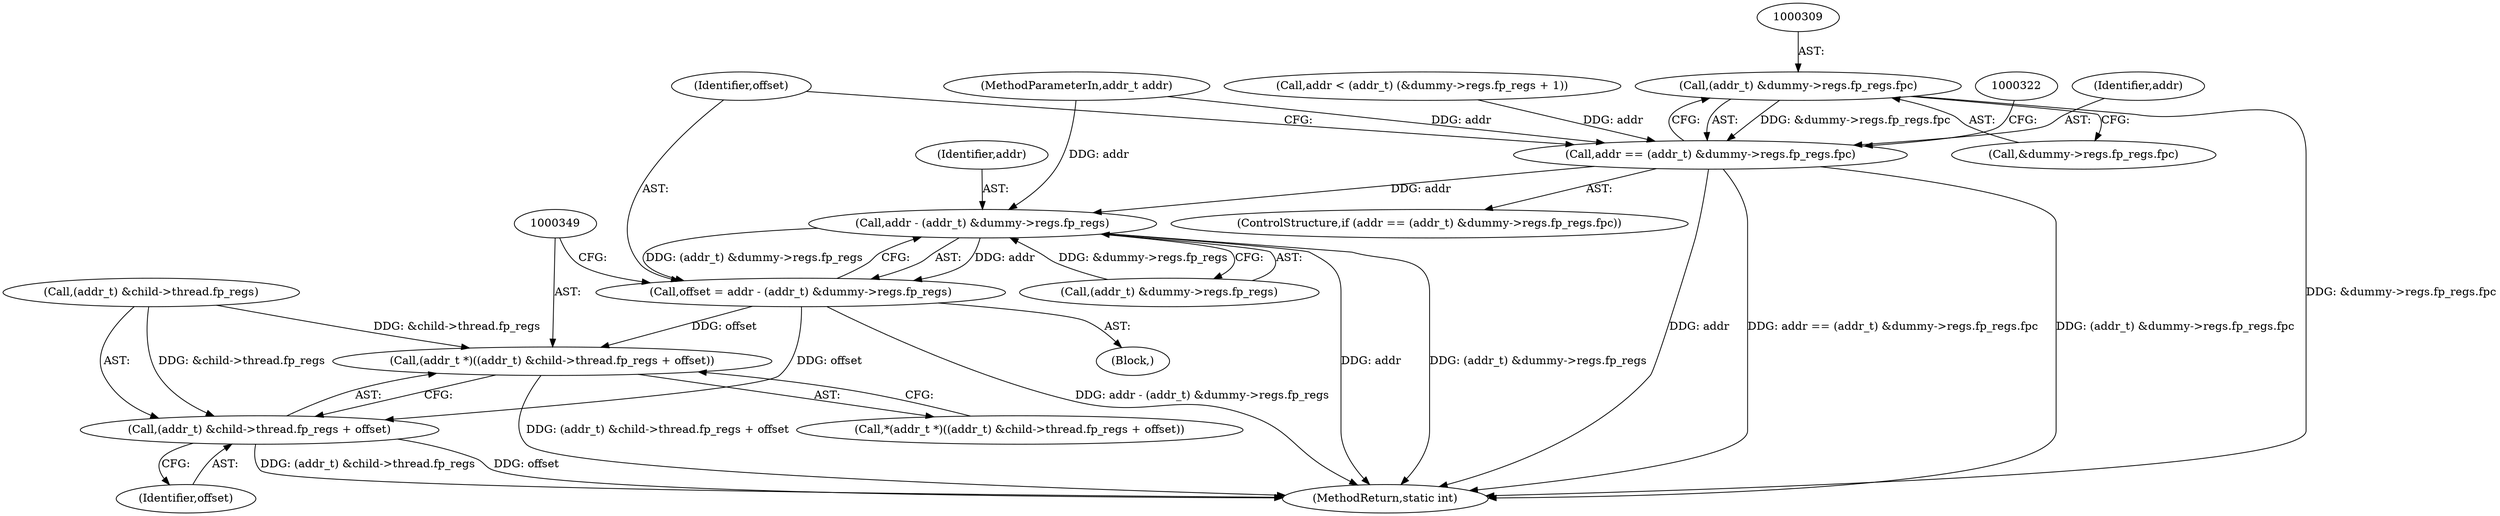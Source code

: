digraph "0_linux_dab6cf55f81a6e16b8147aed9a843e1691dcd318@pointer" {
"1000308" [label="(Call,(addr_t) &dummy->regs.fp_regs.fpc)"];
"1000306" [label="(Call,addr == (addr_t) &dummy->regs.fp_regs.fpc)"];
"1000336" [label="(Call,addr - (addr_t) &dummy->regs.fp_regs)"];
"1000334" [label="(Call,offset = addr - (addr_t) &dummy->regs.fp_regs)"];
"1000348" [label="(Call,(addr_t *)((addr_t) &child->thread.fp_regs + offset))"];
"1000350" [label="(Call,(addr_t) &child->thread.fp_regs + offset)"];
"1000292" [label="(Call,addr < (addr_t) (&dummy->regs.fp_regs + 1))"];
"1000348" [label="(Call,(addr_t *)((addr_t) &child->thread.fp_regs + offset))"];
"1000307" [label="(Identifier,addr)"];
"1000334" [label="(Call,offset = addr - (addr_t) &dummy->regs.fp_regs)"];
"1000335" [label="(Identifier,offset)"];
"1000109" [label="(MethodParameterIn,addr_t addr)"];
"1000305" [label="(ControlStructure,if (addr == (addr_t) &dummy->regs.fp_regs.fpc))"];
"1000359" [label="(Identifier,offset)"];
"1000337" [label="(Identifier,addr)"];
"1000308" [label="(Call,(addr_t) &dummy->regs.fp_regs.fpc)"];
"1000304" [label="(Block,)"];
"1000347" [label="(Call,*(addr_t *)((addr_t) &child->thread.fp_regs + offset))"];
"1000350" [label="(Call,(addr_t) &child->thread.fp_regs + offset)"];
"1000338" [label="(Call,(addr_t) &dummy->regs.fp_regs)"];
"1000306" [label="(Call,addr == (addr_t) &dummy->regs.fp_regs.fpc)"];
"1000336" [label="(Call,addr - (addr_t) &dummy->regs.fp_regs)"];
"1000310" [label="(Call,&dummy->regs.fp_regs.fpc)"];
"1000351" [label="(Call,(addr_t) &child->thread.fp_regs)"];
"1000392" [label="(MethodReturn,static int)"];
"1000308" -> "1000306"  [label="AST: "];
"1000308" -> "1000310"  [label="CFG: "];
"1000309" -> "1000308"  [label="AST: "];
"1000310" -> "1000308"  [label="AST: "];
"1000306" -> "1000308"  [label="CFG: "];
"1000308" -> "1000392"  [label="DDG: &dummy->regs.fp_regs.fpc"];
"1000308" -> "1000306"  [label="DDG: &dummy->regs.fp_regs.fpc"];
"1000306" -> "1000305"  [label="AST: "];
"1000307" -> "1000306"  [label="AST: "];
"1000322" -> "1000306"  [label="CFG: "];
"1000335" -> "1000306"  [label="CFG: "];
"1000306" -> "1000392"  [label="DDG: addr"];
"1000306" -> "1000392"  [label="DDG: addr == (addr_t) &dummy->regs.fp_regs.fpc"];
"1000306" -> "1000392"  [label="DDG: (addr_t) &dummy->regs.fp_regs.fpc"];
"1000292" -> "1000306"  [label="DDG: addr"];
"1000109" -> "1000306"  [label="DDG: addr"];
"1000306" -> "1000336"  [label="DDG: addr"];
"1000336" -> "1000334"  [label="AST: "];
"1000336" -> "1000338"  [label="CFG: "];
"1000337" -> "1000336"  [label="AST: "];
"1000338" -> "1000336"  [label="AST: "];
"1000334" -> "1000336"  [label="CFG: "];
"1000336" -> "1000392"  [label="DDG: (addr_t) &dummy->regs.fp_regs"];
"1000336" -> "1000392"  [label="DDG: addr"];
"1000336" -> "1000334"  [label="DDG: addr"];
"1000336" -> "1000334"  [label="DDG: (addr_t) &dummy->regs.fp_regs"];
"1000109" -> "1000336"  [label="DDG: addr"];
"1000338" -> "1000336"  [label="DDG: &dummy->regs.fp_regs"];
"1000334" -> "1000304"  [label="AST: "];
"1000335" -> "1000334"  [label="AST: "];
"1000349" -> "1000334"  [label="CFG: "];
"1000334" -> "1000392"  [label="DDG: addr - (addr_t) &dummy->regs.fp_regs"];
"1000334" -> "1000348"  [label="DDG: offset"];
"1000334" -> "1000350"  [label="DDG: offset"];
"1000348" -> "1000347"  [label="AST: "];
"1000348" -> "1000350"  [label="CFG: "];
"1000349" -> "1000348"  [label="AST: "];
"1000350" -> "1000348"  [label="AST: "];
"1000347" -> "1000348"  [label="CFG: "];
"1000348" -> "1000392"  [label="DDG: (addr_t) &child->thread.fp_regs + offset"];
"1000351" -> "1000348"  [label="DDG: &child->thread.fp_regs"];
"1000350" -> "1000359"  [label="CFG: "];
"1000351" -> "1000350"  [label="AST: "];
"1000359" -> "1000350"  [label="AST: "];
"1000350" -> "1000392"  [label="DDG: (addr_t) &child->thread.fp_regs"];
"1000350" -> "1000392"  [label="DDG: offset"];
"1000351" -> "1000350"  [label="DDG: &child->thread.fp_regs"];
}

